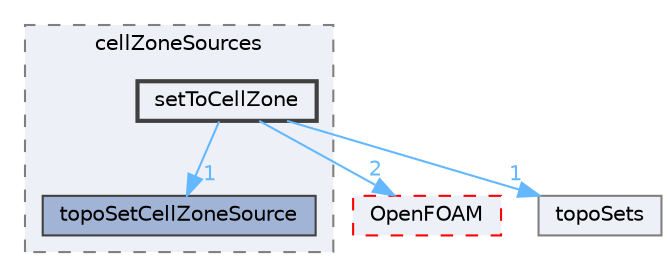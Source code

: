 digraph "src/meshTools/topoSet/cellZoneSources/setToCellZone"
{
 // LATEX_PDF_SIZE
  bgcolor="transparent";
  edge [fontname=Helvetica,fontsize=10,labelfontname=Helvetica,labelfontsize=10];
  node [fontname=Helvetica,fontsize=10,shape=box,height=0.2,width=0.4];
  compound=true
  subgraph clusterdir_e1eb78ebd74390d043ad95ee3ce93947 {
    graph [ bgcolor="#edf0f7", pencolor="grey50", label="cellZoneSources", fontname=Helvetica,fontsize=10 style="filled,dashed", URL="dir_e1eb78ebd74390d043ad95ee3ce93947.html",tooltip=""]
  dir_302ecffdfd40adb099677f9d109e460e [label="topoSetCellZoneSource", fillcolor="#a2b4d6", color="grey25", style="filled", URL="dir_302ecffdfd40adb099677f9d109e460e.html",tooltip=""];
  dir_a26b5270b70820710e500750deb495bd [label="setToCellZone", fillcolor="#edf0f7", color="grey25", style="filled,bold", URL="dir_a26b5270b70820710e500750deb495bd.html",tooltip=""];
  }
  dir_c5473ff19b20e6ec4dfe5c310b3778a8 [label="OpenFOAM", fillcolor="#edf0f7", color="red", style="filled,dashed", URL="dir_c5473ff19b20e6ec4dfe5c310b3778a8.html",tooltip=""];
  dir_cf85cbbd7fd849cf972e2760b9b27a5d [label="topoSets", fillcolor="#edf0f7", color="grey50", style="filled", URL="dir_cf85cbbd7fd849cf972e2760b9b27a5d.html",tooltip=""];
  dir_a26b5270b70820710e500750deb495bd->dir_302ecffdfd40adb099677f9d109e460e [headlabel="1", labeldistance=1.5 headhref="dir_003500_004076.html" href="dir_003500_004076.html" color="steelblue1" fontcolor="steelblue1"];
  dir_a26b5270b70820710e500750deb495bd->dir_c5473ff19b20e6ec4dfe5c310b3778a8 [headlabel="2", labeldistance=1.5 headhref="dir_003500_002695.html" href="dir_003500_002695.html" color="steelblue1" fontcolor="steelblue1"];
  dir_a26b5270b70820710e500750deb495bd->dir_cf85cbbd7fd849cf972e2760b9b27a5d [headlabel="1", labeldistance=1.5 headhref="dir_003500_004081.html" href="dir_003500_004081.html" color="steelblue1" fontcolor="steelblue1"];
}
